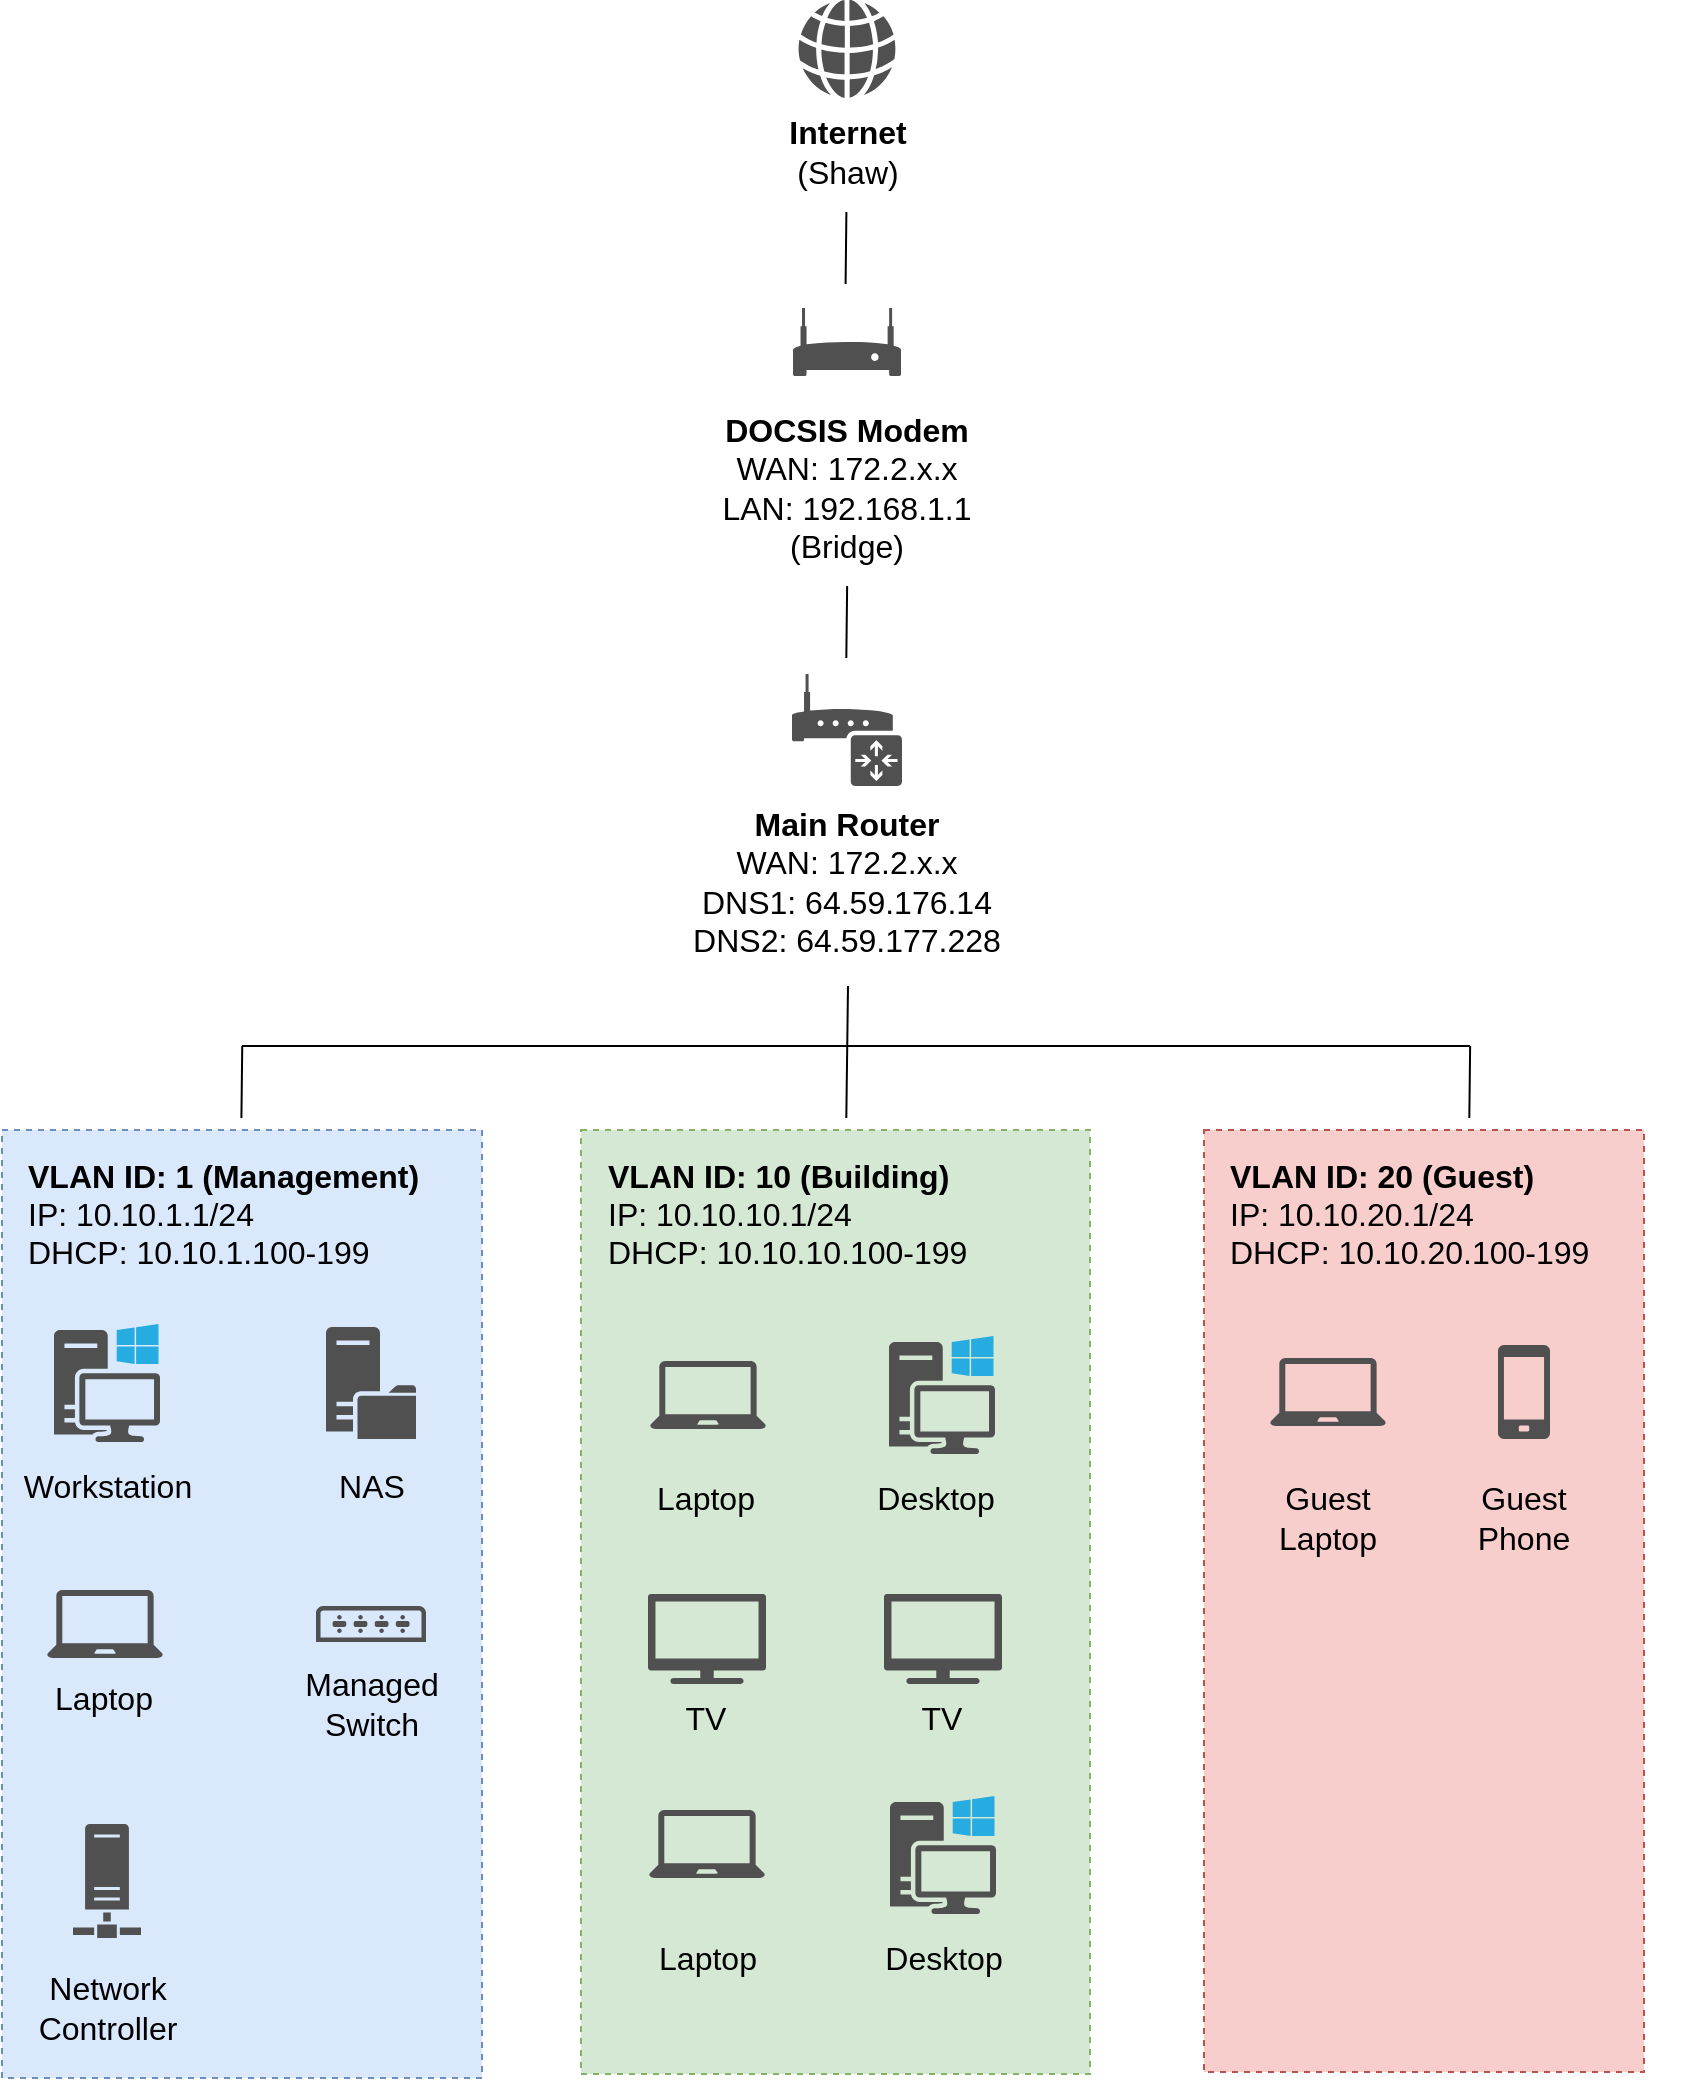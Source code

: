 <mxfile version="24.4.0" type="device">
  <diagram name="Page-1" id="F_H_2m4CrGBhvzX0ULhi">
    <mxGraphModel dx="2849" dy="2337" grid="0" gridSize="10" guides="1" tooltips="1" connect="1" arrows="1" fold="1" page="0" pageScale="1" pageWidth="850" pageHeight="1100" math="0" shadow="0">
      <root>
        <mxCell id="0" />
        <mxCell id="1" parent="0" />
        <mxCell id="06rSSoXDZt3HFR8U_RU4-1" value="" style="sketch=0;pointerEvents=1;shadow=0;dashed=0;html=1;strokeColor=none;fillColor=#505050;labelPosition=center;verticalLabelPosition=bottom;verticalAlign=top;outlineConnect=0;align=center;shape=mxgraph.office.concepts.globe_internet;" vertex="1" parent="1">
          <mxGeometry x="-195" y="-1003" width="49" height="49" as="geometry" />
        </mxCell>
        <mxCell id="06rSSoXDZt3HFR8U_RU4-2" value="&lt;b&gt;Internet &lt;/b&gt;(Shaw)" style="text;strokeColor=none;fillColor=none;html=1;align=center;verticalAlign=middle;whiteSpace=wrap;rounded=0;fontSize=16;" vertex="1" parent="1">
          <mxGeometry x="-200.5" y="-944.5" width="60" height="35" as="geometry" />
        </mxCell>
        <mxCell id="06rSSoXDZt3HFR8U_RU4-8" value="" style="sketch=0;pointerEvents=1;shadow=0;dashed=0;html=1;strokeColor=none;fillColor=#505050;labelPosition=center;verticalLabelPosition=bottom;verticalAlign=top;outlineConnect=0;align=center;shape=mxgraph.office.devices.router;" vertex="1" parent="1">
          <mxGeometry x="-198" y="-666" width="55" height="56" as="geometry" />
        </mxCell>
        <mxCell id="06rSSoXDZt3HFR8U_RU4-9" value="&lt;b&gt;Main Router &lt;br&gt;&lt;/b&gt;WAN: 172.2.x.x&lt;div&gt;DNS1:&amp;nbsp;64.59.176.14&lt;/div&gt;&lt;div&gt;DNS2:&amp;nbsp;64.59.177.228&lt;/div&gt;" style="text;strokeColor=none;fillColor=none;html=1;align=center;verticalAlign=middle;whiteSpace=wrap;rounded=0;fontSize=16;" vertex="1" parent="1">
          <mxGeometry x="-250" y="-598.5" width="159" height="72" as="geometry" />
        </mxCell>
        <mxCell id="06rSSoXDZt3HFR8U_RU4-11" value="" style="sketch=0;pointerEvents=1;shadow=0;dashed=0;html=1;strokeColor=none;fillColor=#505050;labelPosition=center;verticalLabelPosition=bottom;verticalAlign=top;outlineConnect=0;align=center;shape=mxgraph.office.devices.modem;" vertex="1" parent="1">
          <mxGeometry x="-197.5" y="-849" width="54" height="34" as="geometry" />
        </mxCell>
        <mxCell id="06rSSoXDZt3HFR8U_RU4-12" value="&lt;b&gt;DOCSIS Modem&lt;br&gt;&lt;/b&gt;WAN: 172.2.x.x&lt;div&gt;LAN: 192.168.1.1&lt;br&gt;&lt;div&gt;(Bridge)&lt;/div&gt;&lt;/div&gt;" style="text;strokeColor=none;fillColor=none;html=1;align=center;verticalAlign=middle;whiteSpace=wrap;rounded=0;fontSize=16;" vertex="1" parent="1">
          <mxGeometry x="-250" y="-795" width="159" height="72" as="geometry" />
        </mxCell>
        <mxCell id="06rSSoXDZt3HFR8U_RU4-14" value="" style="endArrow=none;html=1;rounded=0;fontSize=12;startSize=8;endSize=8;curved=1;" edge="1" parent="1">
          <mxGeometry width="50" height="50" relative="1" as="geometry">
            <mxPoint x="-473" y="-480" as="sourcePoint" />
            <mxPoint x="141" y="-480" as="targetPoint" />
          </mxGeometry>
        </mxCell>
        <mxCell id="06rSSoXDZt3HFR8U_RU4-15" value="" style="endArrow=none;html=1;rounded=0;fontSize=12;startSize=8;endSize=8;curved=1;" edge="1" parent="1">
          <mxGeometry width="50" height="50" relative="1" as="geometry">
            <mxPoint x="-473.29" y="-444" as="sourcePoint" />
            <mxPoint x="-472.88" y="-480" as="targetPoint" />
          </mxGeometry>
        </mxCell>
        <mxCell id="06rSSoXDZt3HFR8U_RU4-16" value="" style="rounded=0;whiteSpace=wrap;html=1;fillColor=#dae8fc;strokeColor=#6c8ebf;dashed=1;glass=0;" vertex="1" parent="1">
          <mxGeometry x="-593" y="-438" width="240" height="474" as="geometry" />
        </mxCell>
        <mxCell id="06rSSoXDZt3HFR8U_RU4-17" value="&lt;b&gt;VLAN ID: 1 (Management)&lt;br&gt;&lt;/b&gt;IP: 10.10.1.1/24&lt;br&gt;DHCP: 10.10.1.100-199" style="text;strokeColor=none;fillColor=none;html=1;align=left;verticalAlign=middle;whiteSpace=wrap;rounded=0;fontSize=16;" vertex="1" parent="1">
          <mxGeometry x="-582" y="-424" width="234" height="56" as="geometry" />
        </mxCell>
        <mxCell id="06rSSoXDZt3HFR8U_RU4-18" value="" style="sketch=0;pointerEvents=1;shadow=0;dashed=0;html=1;strokeColor=none;fillColor=#505050;labelPosition=center;verticalLabelPosition=bottom;verticalAlign=top;outlineConnect=0;align=center;shape=mxgraph.office.devices.switch;" vertex="1" parent="1">
          <mxGeometry x="-436" y="-200" width="55" height="18" as="geometry" />
        </mxCell>
        <mxCell id="06rSSoXDZt3HFR8U_RU4-19" value="" style="sketch=0;pointerEvents=1;shadow=0;dashed=0;html=1;strokeColor=none;fillColor=#505050;labelPosition=center;verticalLabelPosition=bottom;verticalAlign=top;outlineConnect=0;align=center;shape=mxgraph.office.devices.laptop;" vertex="1" parent="1">
          <mxGeometry x="-570.5" y="-208" width="58" height="34" as="geometry" />
        </mxCell>
        <mxCell id="06rSSoXDZt3HFR8U_RU4-20" value="" style="sketch=0;pointerEvents=1;shadow=0;dashed=0;html=1;strokeColor=none;fillColor=#505050;labelPosition=center;verticalLabelPosition=bottom;verticalAlign=top;outlineConnect=0;align=center;shape=mxgraph.office.devices.workstation_pc;" vertex="1" parent="1">
          <mxGeometry x="-567" y="-341" width="53" height="59" as="geometry" />
        </mxCell>
        <mxCell id="06rSSoXDZt3HFR8U_RU4-21" value="Managed Switch" style="text;strokeColor=none;fillColor=none;html=1;align=center;verticalAlign=middle;whiteSpace=wrap;rounded=0;fontSize=16;" vertex="1" parent="1">
          <mxGeometry x="-438.5" y="-169" width="60" height="35" as="geometry" />
        </mxCell>
        <mxCell id="06rSSoXDZt3HFR8U_RU4-22" value="Workstation" style="text;strokeColor=none;fillColor=none;html=1;align=center;verticalAlign=middle;whiteSpace=wrap;rounded=0;fontSize=16;" vertex="1" parent="1">
          <mxGeometry x="-570.5" y="-278" width="60" height="35" as="geometry" />
        </mxCell>
        <mxCell id="06rSSoXDZt3HFR8U_RU4-23" value="Laptop" style="text;strokeColor=none;fillColor=none;html=1;align=center;verticalAlign=middle;whiteSpace=wrap;rounded=0;fontSize=16;" vertex="1" parent="1">
          <mxGeometry x="-572.5" y="-172" width="60" height="35" as="geometry" />
        </mxCell>
        <mxCell id="06rSSoXDZt3HFR8U_RU4-28" value="" style="rounded=0;whiteSpace=wrap;html=1;fillColor=#d5e8d4;strokeColor=#82b366;dashed=1;glass=0;" vertex="1" parent="1">
          <mxGeometry x="-303.5" y="-438" width="254.5" height="472" as="geometry" />
        </mxCell>
        <mxCell id="06rSSoXDZt3HFR8U_RU4-29" value="&lt;b&gt;VLAN ID: 10 (Building)&lt;br&gt;&lt;/b&gt;IP: 10.10.10.1/24&lt;br&gt;DHCP: 10.10.10.100-199" style="text;strokeColor=none;fillColor=none;html=1;align=left;verticalAlign=middle;whiteSpace=wrap;rounded=0;fontSize=16;" vertex="1" parent="1">
          <mxGeometry x="-292.5" y="-424" width="234" height="56" as="geometry" />
        </mxCell>
        <mxCell id="06rSSoXDZt3HFR8U_RU4-30" value="" style="rounded=0;whiteSpace=wrap;html=1;fillColor=#f8cecc;strokeColor=#b85450;dashed=1;glass=0;" vertex="1" parent="1">
          <mxGeometry x="8" y="-438" width="220" height="471" as="geometry" />
        </mxCell>
        <mxCell id="06rSSoXDZt3HFR8U_RU4-31" value="&lt;b&gt;VLAN ID: 20 (Guest)&lt;br&gt;&lt;/b&gt;IP: 10.10.20.1/24&lt;br&gt;DHCP: 10.10.20.100-199" style="text;strokeColor=none;fillColor=none;html=1;align=left;verticalAlign=middle;whiteSpace=wrap;rounded=0;fontSize=16;" vertex="1" parent="1">
          <mxGeometry x="19" y="-424" width="234" height="56" as="geometry" />
        </mxCell>
        <mxCell id="06rSSoXDZt3HFR8U_RU4-34" value="" style="sketch=0;pointerEvents=1;shadow=0;dashed=0;html=1;strokeColor=none;fillColor=#505050;labelPosition=center;verticalLabelPosition=bottom;verticalAlign=top;outlineConnect=0;align=center;shape=mxgraph.office.devices.laptop;" vertex="1" parent="1">
          <mxGeometry x="-269" y="-322.5" width="58" height="34" as="geometry" />
        </mxCell>
        <mxCell id="06rSSoXDZt3HFR8U_RU4-35" value="Laptop" style="text;strokeColor=none;fillColor=none;html=1;align=center;verticalAlign=middle;whiteSpace=wrap;rounded=0;fontSize=16;" vertex="1" parent="1">
          <mxGeometry x="-271" y="-272" width="60" height="35" as="geometry" />
        </mxCell>
        <mxCell id="06rSSoXDZt3HFR8U_RU4-38" value="" style="sketch=0;pointerEvents=1;shadow=0;dashed=0;html=1;strokeColor=none;fillColor=#505050;labelPosition=center;verticalLabelPosition=bottom;verticalAlign=top;outlineConnect=0;align=center;shape=mxgraph.office.devices.workstation_pc;" vertex="1" parent="1">
          <mxGeometry x="-149.5" y="-335" width="53" height="59" as="geometry" />
        </mxCell>
        <mxCell id="06rSSoXDZt3HFR8U_RU4-39" value="Desktop" style="text;strokeColor=none;fillColor=none;html=1;align=center;verticalAlign=middle;whiteSpace=wrap;rounded=0;fontSize=16;" vertex="1" parent="1">
          <mxGeometry x="-156.5" y="-272" width="60" height="35" as="geometry" />
        </mxCell>
        <mxCell id="06rSSoXDZt3HFR8U_RU4-40" value="" style="sketch=0;pointerEvents=1;shadow=0;dashed=0;html=1;strokeColor=none;fillColor=#505050;labelPosition=center;verticalLabelPosition=bottom;verticalAlign=top;outlineConnect=0;align=center;shape=mxgraph.office.devices.laptop;" vertex="1" parent="1">
          <mxGeometry x="41" y="-324" width="58" height="34" as="geometry" />
        </mxCell>
        <mxCell id="06rSSoXDZt3HFR8U_RU4-41" value="Guest Laptop" style="text;strokeColor=none;fillColor=none;html=1;align=center;verticalAlign=middle;whiteSpace=wrap;rounded=0;fontSize=16;" vertex="1" parent="1">
          <mxGeometry x="40" y="-262" width="60" height="35" as="geometry" />
        </mxCell>
        <mxCell id="06rSSoXDZt3HFR8U_RU4-43" value="" style="sketch=0;pointerEvents=1;shadow=0;dashed=0;html=1;strokeColor=none;fillColor=#505050;labelPosition=center;verticalLabelPosition=bottom;verticalAlign=top;outlineConnect=0;align=center;shape=mxgraph.office.devices.cell_phone_generic;" vertex="1" parent="1">
          <mxGeometry x="155" y="-330.5" width="26" height="47" as="geometry" />
        </mxCell>
        <mxCell id="06rSSoXDZt3HFR8U_RU4-44" value="Guest Phone" style="text;strokeColor=none;fillColor=none;html=1;align=center;verticalAlign=middle;whiteSpace=wrap;rounded=0;fontSize=16;" vertex="1" parent="1">
          <mxGeometry x="138" y="-262" width="60" height="35" as="geometry" />
        </mxCell>
        <mxCell id="06rSSoXDZt3HFR8U_RU4-46" value="" style="sketch=0;pointerEvents=1;shadow=0;dashed=0;html=1;strokeColor=none;fillColor=#505050;labelPosition=center;verticalLabelPosition=bottom;verticalAlign=top;outlineConnect=0;align=center;shape=mxgraph.office.devices.tv;" vertex="1" parent="1">
          <mxGeometry x="-270" y="-206" width="59" height="45" as="geometry" />
        </mxCell>
        <mxCell id="06rSSoXDZt3HFR8U_RU4-48" value="TV" style="text;strokeColor=none;fillColor=none;html=1;align=center;verticalAlign=middle;whiteSpace=wrap;rounded=0;fontSize=16;" vertex="1" parent="1">
          <mxGeometry x="-271" y="-162" width="60" height="35" as="geometry" />
        </mxCell>
        <mxCell id="06rSSoXDZt3HFR8U_RU4-49" value="" style="sketch=0;pointerEvents=1;shadow=0;dashed=0;html=1;strokeColor=none;fillColor=#505050;labelPosition=center;verticalLabelPosition=bottom;verticalAlign=top;outlineConnect=0;align=center;shape=mxgraph.office.devices.tv;" vertex="1" parent="1">
          <mxGeometry x="-152" y="-206" width="59" height="45" as="geometry" />
        </mxCell>
        <mxCell id="06rSSoXDZt3HFR8U_RU4-50" value="TV" style="text;strokeColor=none;fillColor=none;html=1;align=center;verticalAlign=middle;whiteSpace=wrap;rounded=0;fontSize=16;" vertex="1" parent="1">
          <mxGeometry x="-153" y="-162" width="60" height="35" as="geometry" />
        </mxCell>
        <mxCell id="06rSSoXDZt3HFR8U_RU4-51" value="" style="sketch=0;pointerEvents=1;shadow=0;dashed=0;html=1;strokeColor=none;fillColor=#505050;labelPosition=center;verticalLabelPosition=bottom;verticalAlign=top;outlineConnect=0;align=center;shape=mxgraph.office.servers.file_server;" vertex="1" parent="1">
          <mxGeometry x="-431" y="-339.5" width="45" height="56" as="geometry" />
        </mxCell>
        <mxCell id="06rSSoXDZt3HFR8U_RU4-52" value="NAS" style="text;strokeColor=none;fillColor=none;html=1;align=center;verticalAlign=middle;whiteSpace=wrap;rounded=0;fontSize=16;" vertex="1" parent="1">
          <mxGeometry x="-438.5" y="-278" width="60" height="35" as="geometry" />
        </mxCell>
        <mxCell id="06rSSoXDZt3HFR8U_RU4-55" value="" style="sketch=0;pointerEvents=1;shadow=0;dashed=0;html=1;strokeColor=none;fillColor=#505050;labelPosition=center;verticalLabelPosition=bottom;verticalAlign=top;outlineConnect=0;align=center;shape=mxgraph.office.servers.network;" vertex="1" parent="1">
          <mxGeometry x="-557.5" y="-91" width="34" height="57" as="geometry" />
        </mxCell>
        <mxCell id="06rSSoXDZt3HFR8U_RU4-56" value="Network Controller" style="text;strokeColor=none;fillColor=none;html=1;align=center;verticalAlign=middle;whiteSpace=wrap;rounded=0;fontSize=16;" vertex="1" parent="1">
          <mxGeometry x="-570.5" y="-17" width="60" height="35" as="geometry" />
        </mxCell>
        <mxCell id="06rSSoXDZt3HFR8U_RU4-57" value="" style="sketch=0;pointerEvents=1;shadow=0;dashed=0;html=1;strokeColor=none;fillColor=#505050;labelPosition=center;verticalLabelPosition=bottom;verticalAlign=top;outlineConnect=0;align=center;shape=mxgraph.office.devices.laptop;" vertex="1" parent="1">
          <mxGeometry x="-269.5" y="-98" width="58" height="34" as="geometry" />
        </mxCell>
        <mxCell id="06rSSoXDZt3HFR8U_RU4-58" value="Laptop" style="text;strokeColor=none;fillColor=none;html=1;align=center;verticalAlign=middle;whiteSpace=wrap;rounded=0;fontSize=16;" vertex="1" parent="1">
          <mxGeometry x="-270.5" y="-41.5" width="60" height="35" as="geometry" />
        </mxCell>
        <mxCell id="06rSSoXDZt3HFR8U_RU4-59" value="" style="sketch=0;pointerEvents=1;shadow=0;dashed=0;html=1;strokeColor=none;fillColor=#505050;labelPosition=center;verticalLabelPosition=bottom;verticalAlign=top;outlineConnect=0;align=center;shape=mxgraph.office.devices.workstation_pc;" vertex="1" parent="1">
          <mxGeometry x="-149" y="-105" width="53" height="59" as="geometry" />
        </mxCell>
        <mxCell id="06rSSoXDZt3HFR8U_RU4-60" value="Desktop" style="text;strokeColor=none;fillColor=none;html=1;align=center;verticalAlign=middle;whiteSpace=wrap;rounded=0;fontSize=16;" vertex="1" parent="1">
          <mxGeometry x="-152" y="-41.5" width="60" height="35" as="geometry" />
        </mxCell>
        <mxCell id="06rSSoXDZt3HFR8U_RU4-63" value="" style="endArrow=none;html=1;rounded=0;fontSize=12;startSize=8;endSize=8;curved=1;" edge="1" parent="1">
          <mxGeometry width="50" height="50" relative="1" as="geometry">
            <mxPoint x="-170.84" y="-444" as="sourcePoint" />
            <mxPoint x="-170" y="-510" as="targetPoint" />
          </mxGeometry>
        </mxCell>
        <mxCell id="06rSSoXDZt3HFR8U_RU4-64" value="" style="endArrow=none;html=1;rounded=0;fontSize=12;startSize=8;endSize=8;curved=1;" edge="1" parent="1">
          <mxGeometry width="50" height="50" relative="1" as="geometry">
            <mxPoint x="140.66" y="-444" as="sourcePoint" />
            <mxPoint x="141.07" y="-480" as="targetPoint" />
          </mxGeometry>
        </mxCell>
        <mxCell id="06rSSoXDZt3HFR8U_RU4-66" value="" style="endArrow=none;html=1;rounded=0;fontSize=12;startSize=8;endSize=8;curved=1;" edge="1" parent="1">
          <mxGeometry width="50" height="50" relative="1" as="geometry">
            <mxPoint x="-170.84" y="-674" as="sourcePoint" />
            <mxPoint x="-170.43" y="-710" as="targetPoint" />
          </mxGeometry>
        </mxCell>
        <mxCell id="06rSSoXDZt3HFR8U_RU4-67" value="" style="endArrow=none;html=1;rounded=0;fontSize=12;startSize=8;endSize=8;curved=1;" edge="1" parent="1">
          <mxGeometry width="50" height="50" relative="1" as="geometry">
            <mxPoint x="-171.21" y="-861" as="sourcePoint" />
            <mxPoint x="-170.8" y="-897" as="targetPoint" />
          </mxGeometry>
        </mxCell>
      </root>
    </mxGraphModel>
  </diagram>
</mxfile>

